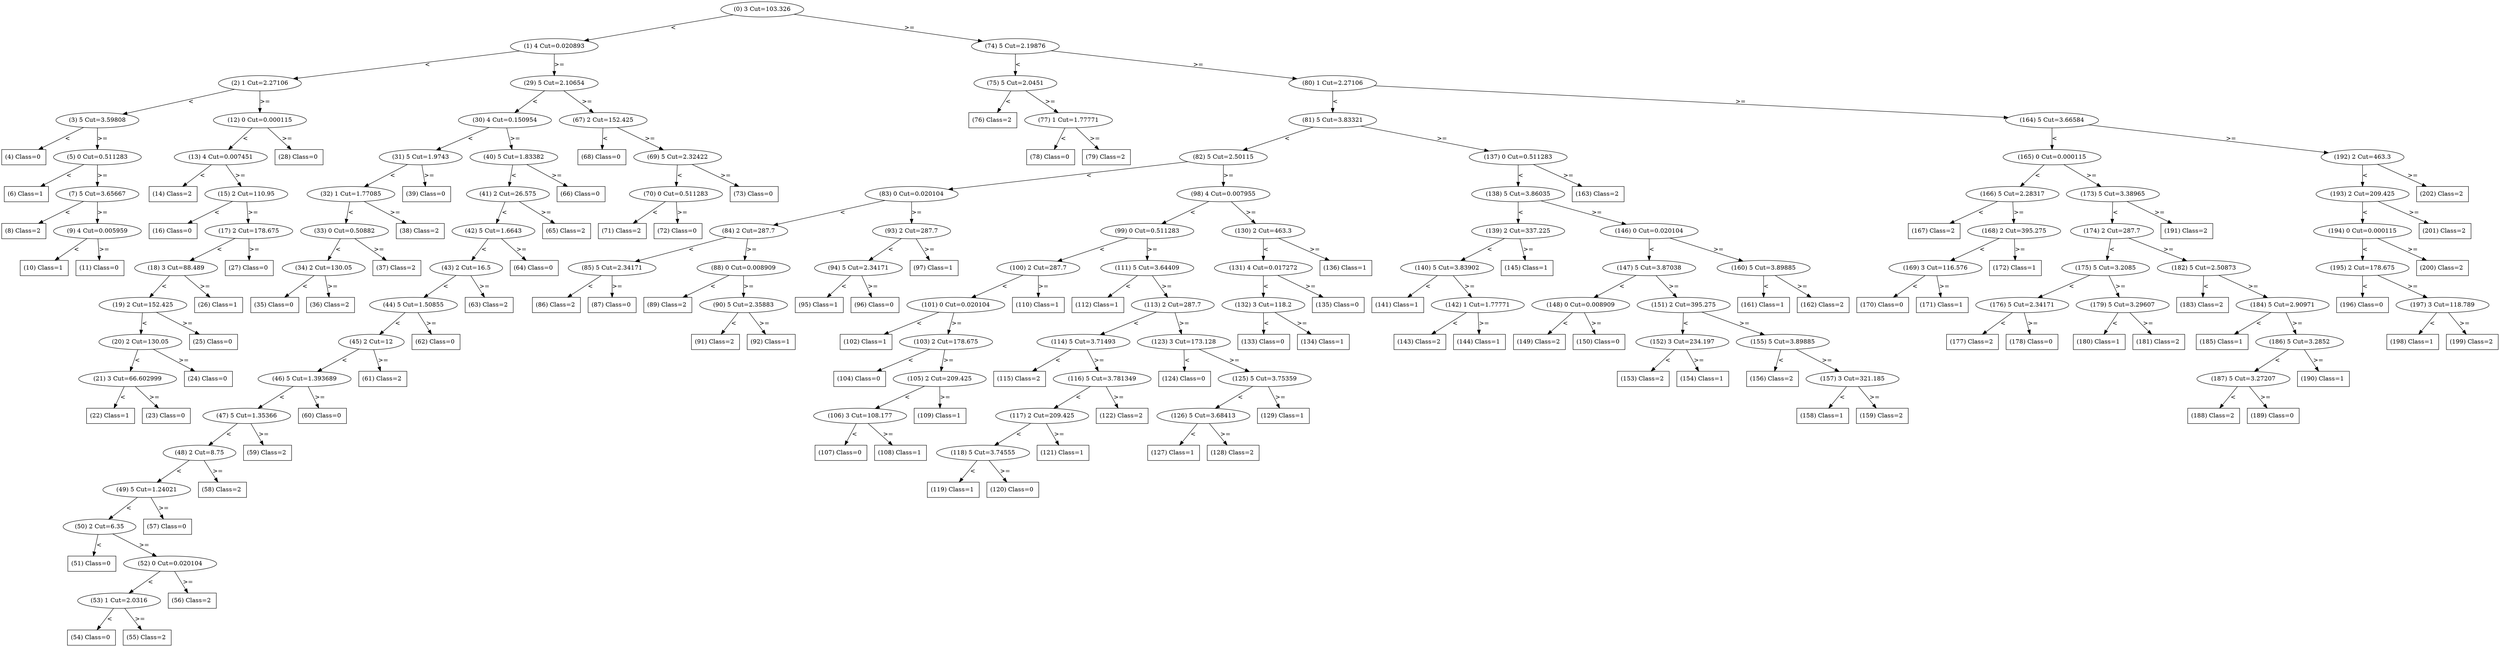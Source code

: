 digraph 1 {
    node [shape=ellipse]
    node [shape=ellipse]
    "(0) 3 Cut=103.326" -> "(1) 4 Cut=0.020893" [label="<"]
    node [shape=ellipse]
    "(0) 3 Cut=103.326" -> "(74) 5 Cut=2.19876" [label=">="]
    node [shape=ellipse]
    "(1) 4 Cut=0.020893" -> "(2) 1 Cut=2.27106" [label="<"]
    node [shape=ellipse]
    "(1) 4 Cut=0.020893" -> "(29) 5 Cut=2.10654" [label=">="]
    node [shape=ellipse]
    "(2) 1 Cut=2.27106" -> "(3) 5 Cut=3.59808" [label="<"]
    node [shape=ellipse]
    "(2) 1 Cut=2.27106" -> "(12) 0 Cut=0.000115" [label=">="]
    node [shape=box]
    "(3) 5 Cut=3.59808" -> "(4) Class=0 " [label="<"]
    node [shape=ellipse]
    "(3) 5 Cut=3.59808" -> "(5) 0 Cut=0.511283" [label=">="]
    node [shape=box]
    "(5) 0 Cut=0.511283" -> "(6) Class=1 " [label="<"]
    node [shape=ellipse]
    "(5) 0 Cut=0.511283" -> "(7) 5 Cut=3.65667" [label=">="]
    node [shape=box]
    "(7) 5 Cut=3.65667" -> "(8) Class=2 " [label="<"]
    node [shape=ellipse]
    "(7) 5 Cut=3.65667" -> "(9) 4 Cut=0.005959" [label=">="]
    node [shape=box]
    "(9) 4 Cut=0.005959" -> "(10) Class=1 " [label="<"]
    node [shape=box]
    "(9) 4 Cut=0.005959" -> "(11) Class=0 " [label=">="]
    node [shape=ellipse]
    "(12) 0 Cut=0.000115" -> "(13) 4 Cut=0.007451" [label="<"]
    node [shape=box]
    "(12) 0 Cut=0.000115" -> "(28) Class=0 " [label=">="]
    node [shape=box]
    "(13) 4 Cut=0.007451" -> "(14) Class=2 " [label="<"]
    node [shape=ellipse]
    "(13) 4 Cut=0.007451" -> "(15) 2 Cut=110.95" [label=">="]
    node [shape=box]
    "(15) 2 Cut=110.95" -> "(16) Class=0 " [label="<"]
    node [shape=ellipse]
    "(15) 2 Cut=110.95" -> "(17) 2 Cut=178.675" [label=">="]
    node [shape=ellipse]
    "(17) 2 Cut=178.675" -> "(18) 3 Cut=88.489" [label="<"]
    node [shape=box]
    "(17) 2 Cut=178.675" -> "(27) Class=0 " [label=">="]
    node [shape=ellipse]
    "(18) 3 Cut=88.489" -> "(19) 2 Cut=152.425" [label="<"]
    node [shape=box]
    "(18) 3 Cut=88.489" -> "(26) Class=1 " [label=">="]
    node [shape=ellipse]
    "(19) 2 Cut=152.425" -> "(20) 2 Cut=130.05" [label="<"]
    node [shape=box]
    "(19) 2 Cut=152.425" -> "(25) Class=0 " [label=">="]
    node [shape=ellipse]
    "(20) 2 Cut=130.05" -> "(21) 3 Cut=66.602999" [label="<"]
    node [shape=box]
    "(20) 2 Cut=130.05" -> "(24) Class=0 " [label=">="]
    node [shape=box]
    "(21) 3 Cut=66.602999" -> "(22) Class=1 " [label="<"]
    node [shape=box]
    "(21) 3 Cut=66.602999" -> "(23) Class=0 " [label=">="]
    node [shape=ellipse]
    "(29) 5 Cut=2.10654" -> "(30) 4 Cut=0.150954" [label="<"]
    node [shape=ellipse]
    "(29) 5 Cut=2.10654" -> "(67) 2 Cut=152.425" [label=">="]
    node [shape=ellipse]
    "(30) 4 Cut=0.150954" -> "(31) 5 Cut=1.9743" [label="<"]
    node [shape=ellipse]
    "(30) 4 Cut=0.150954" -> "(40) 5 Cut=1.83382" [label=">="]
    node [shape=ellipse]
    "(31) 5 Cut=1.9743" -> "(32) 1 Cut=1.77085" [label="<"]
    node [shape=box]
    "(31) 5 Cut=1.9743" -> "(39) Class=0 " [label=">="]
    node [shape=ellipse]
    "(32) 1 Cut=1.77085" -> "(33) 0 Cut=0.50882" [label="<"]
    node [shape=box]
    "(32) 1 Cut=1.77085" -> "(38) Class=2 " [label=">="]
    node [shape=ellipse]
    "(33) 0 Cut=0.50882" -> "(34) 2 Cut=130.05" [label="<"]
    node [shape=box]
    "(33) 0 Cut=0.50882" -> "(37) Class=2 " [label=">="]
    node [shape=box]
    "(34) 2 Cut=130.05" -> "(35) Class=0 " [label="<"]
    node [shape=box]
    "(34) 2 Cut=130.05" -> "(36) Class=2 " [label=">="]
    node [shape=ellipse]
    "(40) 5 Cut=1.83382" -> "(41) 2 Cut=26.575" [label="<"]
    node [shape=box]
    "(40) 5 Cut=1.83382" -> "(66) Class=0 " [label=">="]
    node [shape=ellipse]
    "(41) 2 Cut=26.575" -> "(42) 5 Cut=1.6643" [label="<"]
    node [shape=box]
    "(41) 2 Cut=26.575" -> "(65) Class=2 " [label=">="]
    node [shape=ellipse]
    "(42) 5 Cut=1.6643" -> "(43) 2 Cut=16.5" [label="<"]
    node [shape=box]
    "(42) 5 Cut=1.6643" -> "(64) Class=0 " [label=">="]
    node [shape=ellipse]
    "(43) 2 Cut=16.5" -> "(44) 5 Cut=1.50855" [label="<"]
    node [shape=box]
    "(43) 2 Cut=16.5" -> "(63) Class=2 " [label=">="]
    node [shape=ellipse]
    "(44) 5 Cut=1.50855" -> "(45) 2 Cut=12" [label="<"]
    node [shape=box]
    "(44) 5 Cut=1.50855" -> "(62) Class=0 " [label=">="]
    node [shape=ellipse]
    "(45) 2 Cut=12" -> "(46) 5 Cut=1.393689" [label="<"]
    node [shape=box]
    "(45) 2 Cut=12" -> "(61) Class=2 " [label=">="]
    node [shape=ellipse]
    "(46) 5 Cut=1.393689" -> "(47) 5 Cut=1.35366" [label="<"]
    node [shape=box]
    "(46) 5 Cut=1.393689" -> "(60) Class=0 " [label=">="]
    node [shape=ellipse]
    "(47) 5 Cut=1.35366" -> "(48) 2 Cut=8.75" [label="<"]
    node [shape=box]
    "(47) 5 Cut=1.35366" -> "(59) Class=2 " [label=">="]
    node [shape=ellipse]
    "(48) 2 Cut=8.75" -> "(49) 5 Cut=1.24021" [label="<"]
    node [shape=box]
    "(48) 2 Cut=8.75" -> "(58) Class=2 " [label=">="]
    node [shape=ellipse]
    "(49) 5 Cut=1.24021" -> "(50) 2 Cut=6.35" [label="<"]
    node [shape=box]
    "(49) 5 Cut=1.24021" -> "(57) Class=0 " [label=">="]
    node [shape=box]
    "(50) 2 Cut=6.35" -> "(51) Class=0 " [label="<"]
    node [shape=ellipse]
    "(50) 2 Cut=6.35" -> "(52) 0 Cut=0.020104" [label=">="]
    node [shape=ellipse]
    "(52) 0 Cut=0.020104" -> "(53) 1 Cut=2.0316" [label="<"]
    node [shape=box]
    "(52) 0 Cut=0.020104" -> "(56) Class=2 " [label=">="]
    node [shape=box]
    "(53) 1 Cut=2.0316" -> "(54) Class=0 " [label="<"]
    node [shape=box]
    "(53) 1 Cut=2.0316" -> "(55) Class=2 " [label=">="]
    node [shape=box]
    "(67) 2 Cut=152.425" -> "(68) Class=0 " [label="<"]
    node [shape=ellipse]
    "(67) 2 Cut=152.425" -> "(69) 5 Cut=2.32422" [label=">="]
    node [shape=ellipse]
    "(69) 5 Cut=2.32422" -> "(70) 0 Cut=0.511283" [label="<"]
    node [shape=box]
    "(69) 5 Cut=2.32422" -> "(73) Class=0 " [label=">="]
    node [shape=box]
    "(70) 0 Cut=0.511283" -> "(71) Class=2 " [label="<"]
    node [shape=box]
    "(70) 0 Cut=0.511283" -> "(72) Class=0 " [label=">="]
    node [shape=ellipse]
    "(74) 5 Cut=2.19876" -> "(75) 5 Cut=2.0451" [label="<"]
    node [shape=ellipse]
    "(74) 5 Cut=2.19876" -> "(80) 1 Cut=2.27106" [label=">="]
    node [shape=box]
    "(75) 5 Cut=2.0451" -> "(76) Class=2 " [label="<"]
    node [shape=ellipse]
    "(75) 5 Cut=2.0451" -> "(77) 1 Cut=1.77771" [label=">="]
    node [shape=box]
    "(77) 1 Cut=1.77771" -> "(78) Class=0 " [label="<"]
    node [shape=box]
    "(77) 1 Cut=1.77771" -> "(79) Class=2 " [label=">="]
    node [shape=ellipse]
    "(80) 1 Cut=2.27106" -> "(81) 5 Cut=3.83321" [label="<"]
    node [shape=ellipse]
    "(80) 1 Cut=2.27106" -> "(164) 5 Cut=3.66584" [label=">="]
    node [shape=ellipse]
    "(81) 5 Cut=3.83321" -> "(82) 5 Cut=2.50115" [label="<"]
    node [shape=ellipse]
    "(81) 5 Cut=3.83321" -> "(137) 0 Cut=0.511283" [label=">="]
    node [shape=ellipse]
    "(82) 5 Cut=2.50115" -> "(83) 0 Cut=0.020104" [label="<"]
    node [shape=ellipse]
    "(82) 5 Cut=2.50115" -> "(98) 4 Cut=0.007955" [label=">="]
    node [shape=ellipse]
    "(83) 0 Cut=0.020104" -> "(84) 2 Cut=287.7" [label="<"]
    node [shape=ellipse]
    "(83) 0 Cut=0.020104" -> "(93) 2 Cut=287.7" [label=">="]
    node [shape=ellipse]
    "(84) 2 Cut=287.7" -> "(85) 5 Cut=2.34171" [label="<"]
    node [shape=ellipse]
    "(84) 2 Cut=287.7" -> "(88) 0 Cut=0.008909" [label=">="]
    node [shape=box]
    "(85) 5 Cut=2.34171" -> "(86) Class=2 " [label="<"]
    node [shape=box]
    "(85) 5 Cut=2.34171" -> "(87) Class=0 " [label=">="]
    node [shape=box]
    "(88) 0 Cut=0.008909" -> "(89) Class=2 " [label="<"]
    node [shape=ellipse]
    "(88) 0 Cut=0.008909" -> "(90) 5 Cut=2.35883" [label=">="]
    node [shape=box]
    "(90) 5 Cut=2.35883" -> "(91) Class=2 " [label="<"]
    node [shape=box]
    "(90) 5 Cut=2.35883" -> "(92) Class=1 " [label=">="]
    node [shape=ellipse]
    "(93) 2 Cut=287.7" -> "(94) 5 Cut=2.34171" [label="<"]
    node [shape=box]
    "(93) 2 Cut=287.7" -> "(97) Class=1 " [label=">="]
    node [shape=box]
    "(94) 5 Cut=2.34171" -> "(95) Class=1 " [label="<"]
    node [shape=box]
    "(94) 5 Cut=2.34171" -> "(96) Class=0 " [label=">="]
    node [shape=ellipse]
    "(98) 4 Cut=0.007955" -> "(99) 0 Cut=0.511283" [label="<"]
    node [shape=ellipse]
    "(98) 4 Cut=0.007955" -> "(130) 2 Cut=463.3" [label=">="]
    node [shape=ellipse]
    "(99) 0 Cut=0.511283" -> "(100) 2 Cut=287.7" [label="<"]
    node [shape=ellipse]
    "(99) 0 Cut=0.511283" -> "(111) 5 Cut=3.64409" [label=">="]
    node [shape=ellipse]
    "(100) 2 Cut=287.7" -> "(101) 0 Cut=0.020104" [label="<"]
    node [shape=box]
    "(100) 2 Cut=287.7" -> "(110) Class=1 " [label=">="]
    node [shape=box]
    "(101) 0 Cut=0.020104" -> "(102) Class=1 " [label="<"]
    node [shape=ellipse]
    "(101) 0 Cut=0.020104" -> "(103) 2 Cut=178.675" [label=">="]
    node [shape=box]
    "(103) 2 Cut=178.675" -> "(104) Class=0 " [label="<"]
    node [shape=ellipse]
    "(103) 2 Cut=178.675" -> "(105) 2 Cut=209.425" [label=">="]
    node [shape=ellipse]
    "(105) 2 Cut=209.425" -> "(106) 3 Cut=108.177" [label="<"]
    node [shape=box]
    "(105) 2 Cut=209.425" -> "(109) Class=1 " [label=">="]
    node [shape=box]
    "(106) 3 Cut=108.177" -> "(107) Class=0 " [label="<"]
    node [shape=box]
    "(106) 3 Cut=108.177" -> "(108) Class=1 " [label=">="]
    node [shape=box]
    "(111) 5 Cut=3.64409" -> "(112) Class=1 " [label="<"]
    node [shape=ellipse]
    "(111) 5 Cut=3.64409" -> "(113) 2 Cut=287.7" [label=">="]
    node [shape=ellipse]
    "(113) 2 Cut=287.7" -> "(114) 5 Cut=3.71493" [label="<"]
    node [shape=ellipse]
    "(113) 2 Cut=287.7" -> "(123) 3 Cut=173.128" [label=">="]
    node [shape=box]
    "(114) 5 Cut=3.71493" -> "(115) Class=2 " [label="<"]
    node [shape=ellipse]
    "(114) 5 Cut=3.71493" -> "(116) 5 Cut=3.781349" [label=">="]
    node [shape=ellipse]
    "(116) 5 Cut=3.781349" -> "(117) 2 Cut=209.425" [label="<"]
    node [shape=box]
    "(116) 5 Cut=3.781349" -> "(122) Class=2 " [label=">="]
    node [shape=ellipse]
    "(117) 2 Cut=209.425" -> "(118) 5 Cut=3.74555" [label="<"]
    node [shape=box]
    "(117) 2 Cut=209.425" -> "(121) Class=1 " [label=">="]
    node [shape=box]
    "(118) 5 Cut=3.74555" -> "(119) Class=1 " [label="<"]
    node [shape=box]
    "(118) 5 Cut=3.74555" -> "(120) Class=0 " [label=">="]
    node [shape=box]
    "(123) 3 Cut=173.128" -> "(124) Class=0 " [label="<"]
    node [shape=ellipse]
    "(123) 3 Cut=173.128" -> "(125) 5 Cut=3.75359" [label=">="]
    node [shape=ellipse]
    "(125) 5 Cut=3.75359" -> "(126) 5 Cut=3.68413" [label="<"]
    node [shape=box]
    "(125) 5 Cut=3.75359" -> "(129) Class=1 " [label=">="]
    node [shape=box]
    "(126) 5 Cut=3.68413" -> "(127) Class=1 " [label="<"]
    node [shape=box]
    "(126) 5 Cut=3.68413" -> "(128) Class=2 " [label=">="]
    node [shape=ellipse]
    "(130) 2 Cut=463.3" -> "(131) 4 Cut=0.017272" [label="<"]
    node [shape=box]
    "(130) 2 Cut=463.3" -> "(136) Class=1 " [label=">="]
    node [shape=ellipse]
    "(131) 4 Cut=0.017272" -> "(132) 3 Cut=118.2" [label="<"]
    node [shape=box]
    "(131) 4 Cut=0.017272" -> "(135) Class=0 " [label=">="]
    node [shape=box]
    "(132) 3 Cut=118.2" -> "(133) Class=0 " [label="<"]
    node [shape=box]
    "(132) 3 Cut=118.2" -> "(134) Class=1 " [label=">="]
    node [shape=ellipse]
    "(137) 0 Cut=0.511283" -> "(138) 5 Cut=3.86035" [label="<"]
    node [shape=box]
    "(137) 0 Cut=0.511283" -> "(163) Class=2 " [label=">="]
    node [shape=ellipse]
    "(138) 5 Cut=3.86035" -> "(139) 2 Cut=337.225" [label="<"]
    node [shape=ellipse]
    "(138) 5 Cut=3.86035" -> "(146) 0 Cut=0.020104" [label=">="]
    node [shape=ellipse]
    "(139) 2 Cut=337.225" -> "(140) 5 Cut=3.83902" [label="<"]
    node [shape=box]
    "(139) 2 Cut=337.225" -> "(145) Class=1 " [label=">="]
    node [shape=box]
    "(140) 5 Cut=3.83902" -> "(141) Class=1 " [label="<"]
    node [shape=ellipse]
    "(140) 5 Cut=3.83902" -> "(142) 1 Cut=1.77771" [label=">="]
    node [shape=box]
    "(142) 1 Cut=1.77771" -> "(143) Class=2 " [label="<"]
    node [shape=box]
    "(142) 1 Cut=1.77771" -> "(144) Class=1 " [label=">="]
    node [shape=ellipse]
    "(146) 0 Cut=0.020104" -> "(147) 5 Cut=3.87038" [label="<"]
    node [shape=ellipse]
    "(146) 0 Cut=0.020104" -> "(160) 5 Cut=3.89885" [label=">="]
    node [shape=ellipse]
    "(147) 5 Cut=3.87038" -> "(148) 0 Cut=0.008909" [label="<"]
    node [shape=ellipse]
    "(147) 5 Cut=3.87038" -> "(151) 2 Cut=395.275" [label=">="]
    node [shape=box]
    "(148) 0 Cut=0.008909" -> "(149) Class=2 " [label="<"]
    node [shape=box]
    "(148) 0 Cut=0.008909" -> "(150) Class=0 " [label=">="]
    node [shape=ellipse]
    "(151) 2 Cut=395.275" -> "(152) 3 Cut=234.197" [label="<"]
    node [shape=ellipse]
    "(151) 2 Cut=395.275" -> "(155) 5 Cut=3.89885" [label=">="]
    node [shape=box]
    "(152) 3 Cut=234.197" -> "(153) Class=2 " [label="<"]
    node [shape=box]
    "(152) 3 Cut=234.197" -> "(154) Class=1 " [label=">="]
    node [shape=box]
    "(155) 5 Cut=3.89885" -> "(156) Class=2 " [label="<"]
    node [shape=ellipse]
    "(155) 5 Cut=3.89885" -> "(157) 3 Cut=321.185" [label=">="]
    node [shape=box]
    "(157) 3 Cut=321.185" -> "(158) Class=1 " [label="<"]
    node [shape=box]
    "(157) 3 Cut=321.185" -> "(159) Class=2 " [label=">="]
    node [shape=box]
    "(160) 5 Cut=3.89885" -> "(161) Class=1 " [label="<"]
    node [shape=box]
    "(160) 5 Cut=3.89885" -> "(162) Class=2 " [label=">="]
    node [shape=ellipse]
    "(164) 5 Cut=3.66584" -> "(165) 0 Cut=0.000115" [label="<"]
    node [shape=ellipse]
    "(164) 5 Cut=3.66584" -> "(192) 2 Cut=463.3" [label=">="]
    node [shape=ellipse]
    "(165) 0 Cut=0.000115" -> "(166) 5 Cut=2.28317" [label="<"]
    node [shape=ellipse]
    "(165) 0 Cut=0.000115" -> "(173) 5 Cut=3.38965" [label=">="]
    node [shape=box]
    "(166) 5 Cut=2.28317" -> "(167) Class=2 " [label="<"]
    node [shape=ellipse]
    "(166) 5 Cut=2.28317" -> "(168) 2 Cut=395.275" [label=">="]
    node [shape=ellipse]
    "(168) 2 Cut=395.275" -> "(169) 3 Cut=116.576" [label="<"]
    node [shape=box]
    "(168) 2 Cut=395.275" -> "(172) Class=1 " [label=">="]
    node [shape=box]
    "(169) 3 Cut=116.576" -> "(170) Class=0 " [label="<"]
    node [shape=box]
    "(169) 3 Cut=116.576" -> "(171) Class=1 " [label=">="]
    node [shape=ellipse]
    "(173) 5 Cut=3.38965" -> "(174) 2 Cut=287.7" [label="<"]
    node [shape=box]
    "(173) 5 Cut=3.38965" -> "(191) Class=2 " [label=">="]
    node [shape=ellipse]
    "(174) 2 Cut=287.7" -> "(175) 5 Cut=3.2085" [label="<"]
    node [shape=ellipse]
    "(174) 2 Cut=287.7" -> "(182) 5 Cut=2.50873" [label=">="]
    node [shape=ellipse]
    "(175) 5 Cut=3.2085" -> "(176) 5 Cut=2.34171" [label="<"]
    node [shape=ellipse]
    "(175) 5 Cut=3.2085" -> "(179) 5 Cut=3.29607" [label=">="]
    node [shape=box]
    "(176) 5 Cut=2.34171" -> "(177) Class=2 " [label="<"]
    node [shape=box]
    "(176) 5 Cut=2.34171" -> "(178) Class=0 " [label=">="]
    node [shape=box]
    "(179) 5 Cut=3.29607" -> "(180) Class=1 " [label="<"]
    node [shape=box]
    "(179) 5 Cut=3.29607" -> "(181) Class=2 " [label=">="]
    node [shape=box]
    "(182) 5 Cut=2.50873" -> "(183) Class=2 " [label="<"]
    node [shape=ellipse]
    "(182) 5 Cut=2.50873" -> "(184) 5 Cut=2.90971" [label=">="]
    node [shape=box]
    "(184) 5 Cut=2.90971" -> "(185) Class=1 " [label="<"]
    node [shape=ellipse]
    "(184) 5 Cut=2.90971" -> "(186) 5 Cut=3.2852" [label=">="]
    node [shape=ellipse]
    "(186) 5 Cut=3.2852" -> "(187) 5 Cut=3.27207" [label="<"]
    node [shape=box]
    "(186) 5 Cut=3.2852" -> "(190) Class=1 " [label=">="]
    node [shape=box]
    "(187) 5 Cut=3.27207" -> "(188) Class=2 " [label="<"]
    node [shape=box]
    "(187) 5 Cut=3.27207" -> "(189) Class=0 " [label=">="]
    node [shape=ellipse]
    "(192) 2 Cut=463.3" -> "(193) 2 Cut=209.425" [label="<"]
    node [shape=box]
    "(192) 2 Cut=463.3" -> "(202) Class=2 " [label=">="]
    node [shape=ellipse]
    "(193) 2 Cut=209.425" -> "(194) 0 Cut=0.000115" [label="<"]
    node [shape=box]
    "(193) 2 Cut=209.425" -> "(201) Class=2 " [label=">="]
    node [shape=ellipse]
    "(194) 0 Cut=0.000115" -> "(195) 2 Cut=178.675" [label="<"]
    node [shape=box]
    "(194) 0 Cut=0.000115" -> "(200) Class=2 " [label=">="]
    node [shape=box]
    "(195) 2 Cut=178.675" -> "(196) Class=0 " [label="<"]
    node [shape=ellipse]
    "(195) 2 Cut=178.675" -> "(197) 3 Cut=118.789" [label=">="]
    node [shape=box]
    "(197) 3 Cut=118.789" -> "(198) Class=1 " [label="<"]
    node [shape=box]
    "(197) 3 Cut=118.789" -> "(199) Class=2 " [label=">="]
}
